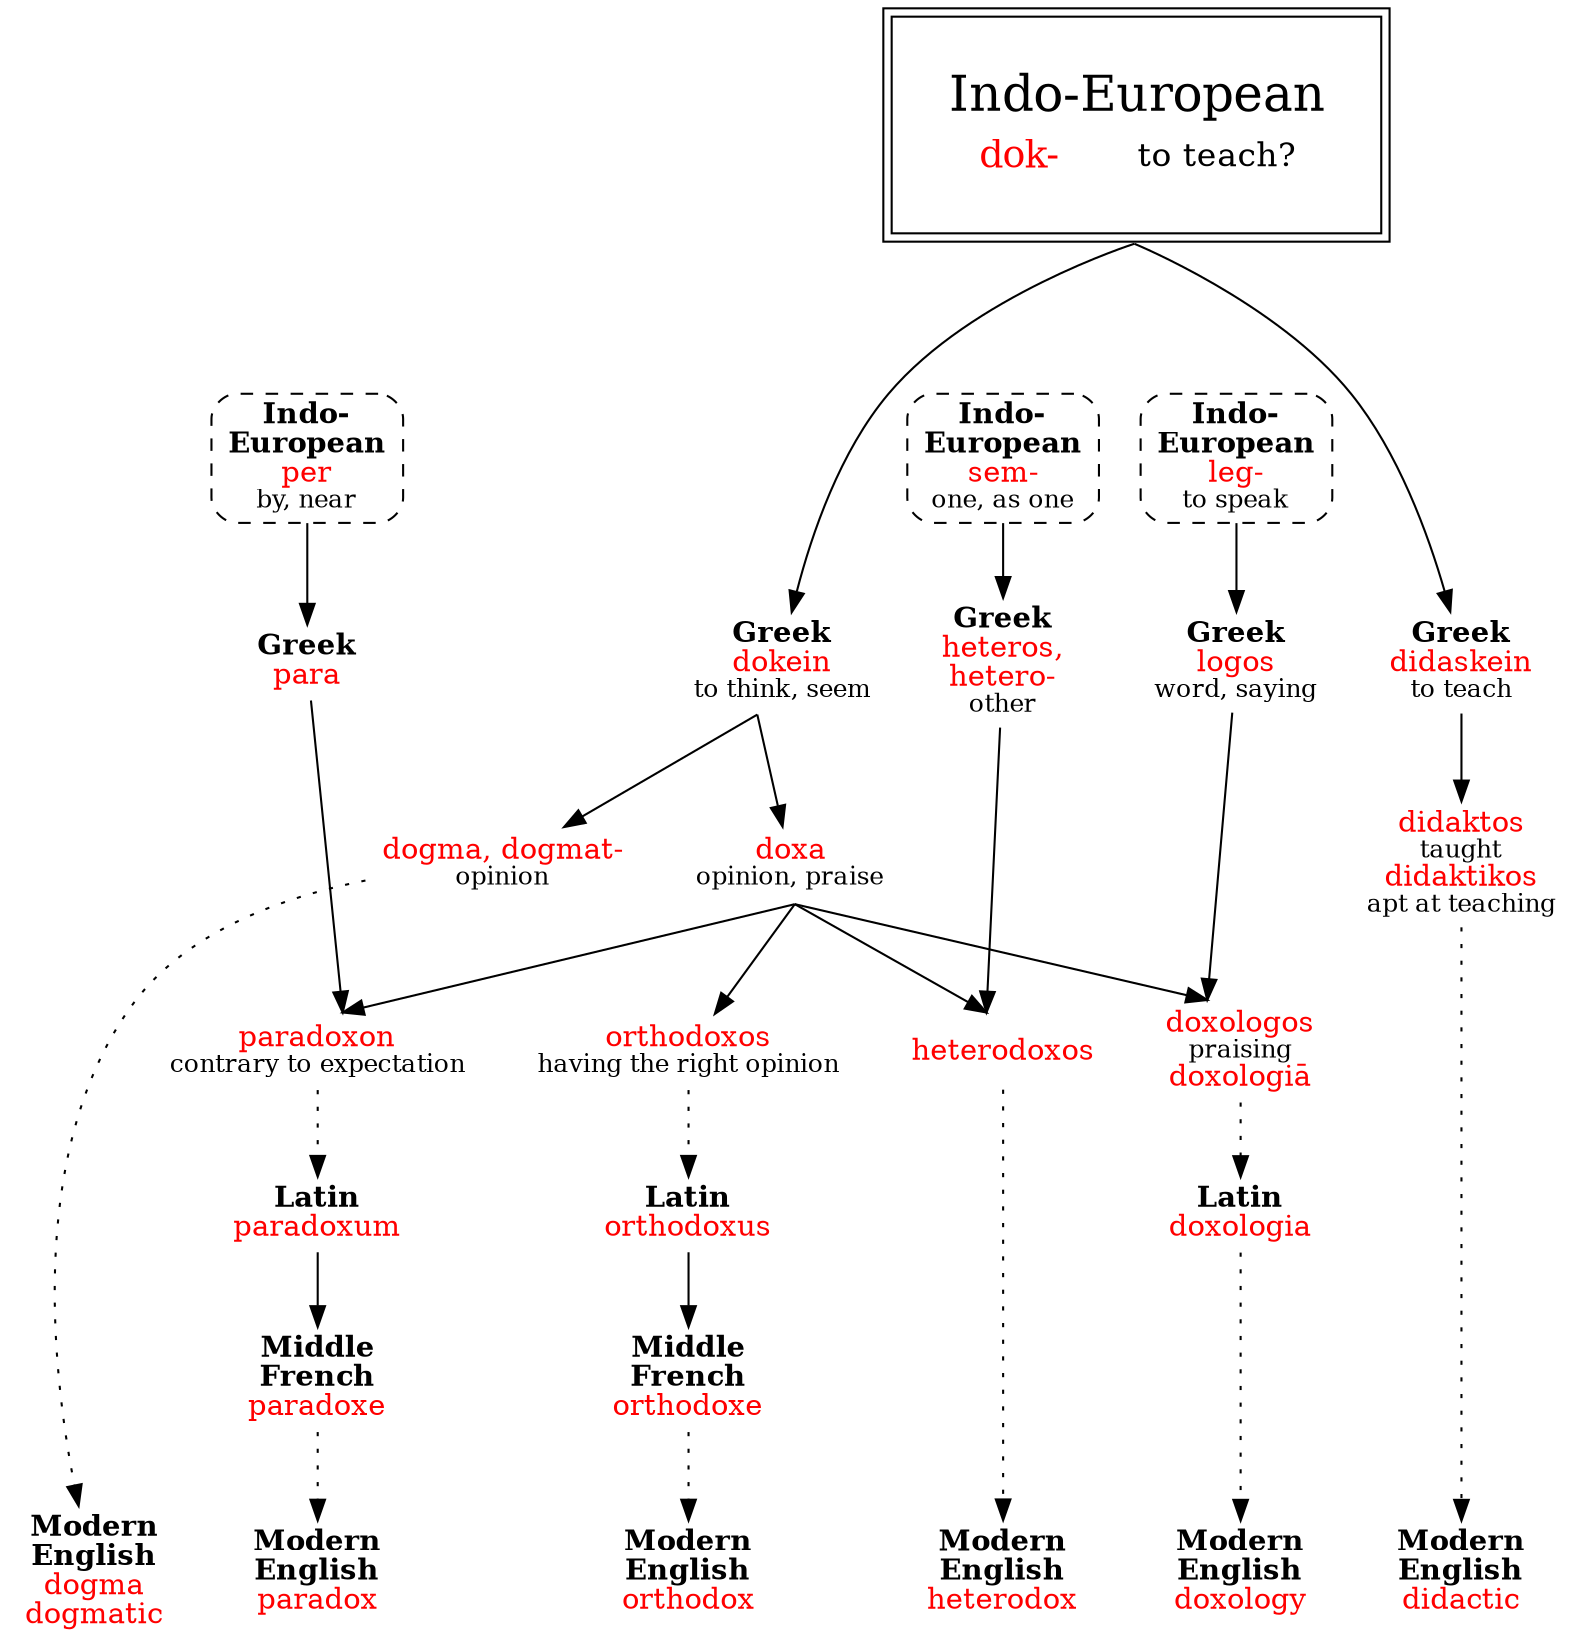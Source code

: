 strict digraph {
node [shape=none]
dok [label=<<table border="0"><tr><td colspan="2"><font point-size="24">Indo-European</font></td></tr><tr><td><font point-size="18" color="red">dok-</font></td><td><font point-size="16">to teach?</font></td></tr></table>> tooltip="Indo-European \"dok-, dek-\" to learn" shape=rect peripheries=2 margin=.3 URL="dok-learn0.svg"]

dok -> {dokeinG didaskeinG} [minlen=3 sametail=1]

/* ---- Gk dokein ---- */
/* dogma */
dokeinG [label=<<b>Greek</b><br/><font color="red">dokein</font><br/><font point-size="12">to think, seem</font>>]
dogmaG [label=<<font color="red">dogma, dogmat-</font><br/><font point-size="12">opinion</font>>]
dogma [label=<<b>Modern<br/>English</b><br/><font color="red">dogma<br/>dogmatic</font>>]
dok -> dokeinG -> dogmaG
dogmaG -> dogma [style=dotted]

/* paradox */
doxaG [label=<<font color="red">doxa</font><br/><font point-size="12">opinion, praise</font>>]
paradoxonG [label=<<font color="red">paradoxon</font><br/><font point-size="12">contrary to expectation</font>>]
paradoxumL [label=<<b>Latin</b><br/><font color="red">paradoxum</font>>]
paradoxeMF [label=<<b>Middle<br/>French</b><br/><font color="red">paradoxe</font>>]
paradox [label=<<b>Modern<br/>English</b><br/><font color="red">paradox</font>>]
dokeinG -> doxaG -> paradoxonG
paradoxonG -> paradoxumL [style=dotted]
paradoxumL -> paradoxeMF
paradoxeMF -> paradox [style=dotted]
/* para- (link to per) */
perIE [label=<<b>Indo-<br/>European</b><br/><font color="red">per</font><br/><font point-size="12">by, near</font>> shape=box style="dashed,rounded" URL="per.svg"]
paraG [label=<<b>Greek</b><br/><font color="red">para</font>>]
perIE -> paraG -> paradoxonG

/* orthodox */
orthodoxosG [label=<<font color="red">orthodoxos</font><br/><font point-size="12">having the right opinion</font>>]
orthodoxusL [label=<<b>Latin</b><br/><font color="red">orthodoxus</font>>]
orthodoxeMF [label=<<b>Middle<br/>French</b><br/><font color="red">orthodoxe</font>>]
orthodox [label=<<b>Modern<br/>English</b><br/><font color="red">orthodox</font>>]
doxaG -> orthodoxosG
orthodoxosG -> orthodoxusL [style=dotted]
orthodoxusL -> orthodoxeMF
orthodoxeMF -> orthodox [style=dotted]
/* ortho-? */

/* heterodox */
heterodoxosG [label=<<font color="red">heterodoxos</font>>]
heterodox [label=<<b>Modern<br/>English</b><br/><font color="red">heterodox</font>>]
doxaG -> heterodoxosG
heterodoxosG -> heterodox [style=dotted]
/* hetero- (link to sem-) */
semIE [label=<<b>Indo-<br/>European</b><br/><font color="red">sem-</font><br/><font point-size="12">one, as one</font>> shape=box style="dashed,rounded" URL="sem-one.svg"]
heterosG [label=<<b>Greek</b><br/><font color="red">heteros,<br/>hetero-</font><br/><font point-size="12">other</font>>]
semIE -> heterosG -> heterodoxosG

/* doxology */
doxologosG [label=<<font color="red">doxologos</font><br/><font point-size="12">praising</font><br/><font color="red">doxologiā</font>>]
doxologiaL [label=<<b>Latin</b><br/><font color="red">doxologia</font>>]
doxology [label=<<b>Modern<br/>English</b><br/><font color="red">doxology</font>>]
doxaG -> doxologosG
doxologosG -> doxologiaL -> doxology [style=dotted] // or through Fr
/* -logy */
legIE [label=<<b>Indo-<br/>European</b><br/><font color="red">leg-</font><br/><font point-size="12">to speak</font>> shape=box style="dashed,rounded" URL="leg-speak.svg"]
logosG [label=<<b>Greek</b><br/><font color="red">logos</font><br/><font point-size="12">word, saying</font>>]
legIE -> logosG -> doxologosG

/* ---- Gk didaskein ---- */
/* didactic */
didaskeinG [label=<<b>Greek</b><br/><font color="red">didaskein</font><br/><font point-size="12">to teach</font>>]
didaktosG [label=<<font color="red">didaktos</font><br/><font point-size="12">taught</font><br/><font color="red">didaktikos</font><br/><font point-size="12">apt at teaching</font>>]
didactic [label=<<b>Modern<br/>English</b><br/><font color="red">didactic</font>>]
dok -> didaskeinG -> didaktosG
didaktosG -> didactic [style=dotted] // or thru F didactique?

{rank=same dogma orthodox paradox heterodox doxology didactic}
didaskeinG -> didaktosG [weight=3]
dokeinG -> {dogmaG doxaG rank=same} [sametail=1]
doxaG -> {paradoxonG orthodoxosG heterodoxosG doxologosG} [sametail=1]
{paraG doxaG} -> paradoxonG [samehead=1]
{heterosG doxaG} -> heterodoxosG [samehead=1]
{doxaG logosG} -> doxologosG [samehead=1]
{rank=same dokeinG paraG heterosG logosG didaskeinG}
doxologosG -> doxologiaL [weight=2]
}